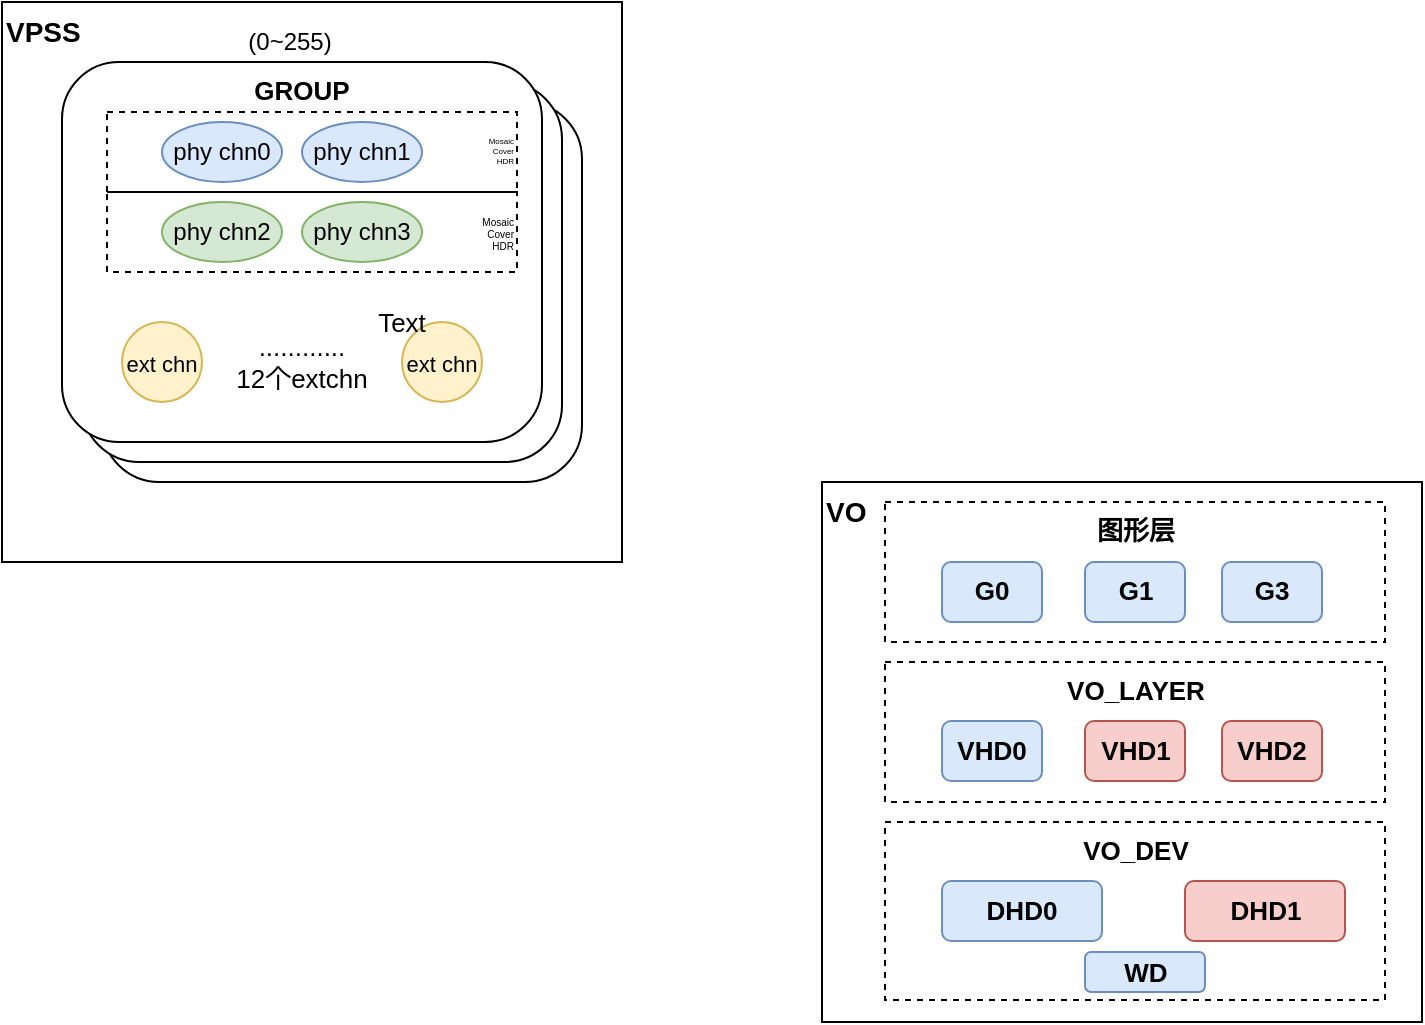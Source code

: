 <mxfile version="13.6.2" type="github">
  <diagram id="9_gmzhCpPDqssE4yvcd8" name="Page-1">
    <mxGraphModel dx="981" dy="526" grid="1" gridSize="10" guides="1" tooltips="1" connect="1" arrows="1" fold="1" page="1" pageScale="1" pageWidth="827" pageHeight="1169" math="0" shadow="0">
      <root>
        <mxCell id="0" />
        <mxCell id="1" parent="0" />
        <mxCell id="-ScfMJ13ZqfuD61gXW52-28" value="VO" style="rounded=0;whiteSpace=wrap;html=1;horizontal=1;verticalAlign=top;align=left;fontStyle=1;fontSize=14;" vertex="1" parent="1">
          <mxGeometry x="700" y="450" width="300" height="270" as="geometry" />
        </mxCell>
        <mxCell id="-ScfMJ13ZqfuD61gXW52-31" value="VO_DEV" style="text;html=1;fillColor=none;align=center;verticalAlign=top;whiteSpace=wrap;rounded=0;dashed=1;fontSize=13;strokeColor=#000000;fontStyle=1" vertex="1" parent="1">
          <mxGeometry x="731.5" y="620" width="250" height="89" as="geometry" />
        </mxCell>
        <mxCell id="-ScfMJ13ZqfuD61gXW52-1" value="VPSS" style="rounded=0;whiteSpace=wrap;html=1;horizontal=1;verticalAlign=top;align=left;fontStyle=1;fontSize=14;" vertex="1" parent="1">
          <mxGeometry x="290" y="210" width="310" height="280" as="geometry" />
        </mxCell>
        <mxCell id="-ScfMJ13ZqfuD61gXW52-24" value="GROUP" style="rounded=1;whiteSpace=wrap;html=1;align=center;verticalAlign=top;fontStyle=1;fontSize=13;" vertex="1" parent="1">
          <mxGeometry x="340" y="260" width="240" height="190" as="geometry" />
        </mxCell>
        <mxCell id="-ScfMJ13ZqfuD61gXW52-22" value="GROUP" style="rounded=1;whiteSpace=wrap;html=1;align=center;verticalAlign=top;fontStyle=1;fontSize=13;" vertex="1" parent="1">
          <mxGeometry x="330" y="250" width="240" height="190" as="geometry" />
        </mxCell>
        <mxCell id="-ScfMJ13ZqfuD61gXW52-4" value="GROUP" style="rounded=1;whiteSpace=wrap;html=1;align=center;verticalAlign=top;fontStyle=1;fontSize=13;" vertex="1" parent="1">
          <mxGeometry x="320" y="240" width="240" height="190" as="geometry" />
        </mxCell>
        <mxCell id="-ScfMJ13ZqfuD61gXW52-5" value="(0~255)" style="text;html=1;strokeColor=none;fillColor=none;align=center;verticalAlign=middle;whiteSpace=wrap;rounded=0;" vertex="1" parent="1">
          <mxGeometry x="414" y="220" width="40" height="20" as="geometry" />
        </mxCell>
        <mxCell id="-ScfMJ13ZqfuD61gXW52-6" value="phy chn0" style="ellipse;whiteSpace=wrap;html=1;align=center;fillColor=#dae8fc;strokeColor=#6c8ebf;" vertex="1" parent="1">
          <mxGeometry x="370" y="270" width="60" height="30" as="geometry" />
        </mxCell>
        <mxCell id="-ScfMJ13ZqfuD61gXW52-16" value="&lt;font style=&quot;font-size: 11px&quot;&gt;ext chn&lt;/font&gt;" style="ellipse;whiteSpace=wrap;html=1;aspect=fixed;fontSize=13;align=center;fillColor=#fff2cc;strokeColor=#d6b656;" vertex="1" parent="1">
          <mxGeometry x="350" y="370" width="40" height="40" as="geometry" />
        </mxCell>
        <mxCell id="-ScfMJ13ZqfuD61gXW52-17" value="phy chn2" style="ellipse;whiteSpace=wrap;html=1;align=center;fillColor=#d5e8d4;strokeColor=#82b366;" vertex="1" parent="1">
          <mxGeometry x="370" y="310" width="60" height="30" as="geometry" />
        </mxCell>
        <mxCell id="-ScfMJ13ZqfuD61gXW52-18" value="phy chn3" style="ellipse;whiteSpace=wrap;html=1;align=center;fillColor=#d5e8d4;strokeColor=#82b366;" vertex="1" parent="1">
          <mxGeometry x="440" y="310" width="60" height="30" as="geometry" />
        </mxCell>
        <mxCell id="-ScfMJ13ZqfuD61gXW52-19" value="phy chn1" style="ellipse;whiteSpace=wrap;html=1;align=center;fillColor=#dae8fc;strokeColor=#6c8ebf;" vertex="1" parent="1">
          <mxGeometry x="440" y="270" width="60" height="30" as="geometry" />
        </mxCell>
        <mxCell id="-ScfMJ13ZqfuD61gXW52-20" value="&lt;font style=&quot;font-size: 11px&quot;&gt;ext chn&lt;/font&gt;" style="ellipse;whiteSpace=wrap;html=1;aspect=fixed;fontSize=13;align=center;fillColor=#fff2cc;strokeColor=#d6b656;" vertex="1" parent="1">
          <mxGeometry x="490" y="370" width="40" height="40" as="geometry" />
        </mxCell>
        <mxCell id="-ScfMJ13ZqfuD61gXW52-21" value="............&lt;br&gt;12个extchn" style="text;html=1;strokeColor=none;fillColor=none;align=center;verticalAlign=middle;whiteSpace=wrap;rounded=0;fontSize=13;" vertex="1" parent="1">
          <mxGeometry x="397" y="380" width="86" height="20" as="geometry" />
        </mxCell>
        <mxCell id="-ScfMJ13ZqfuD61gXW52-25" value="Text" style="text;html=1;strokeColor=none;fillColor=none;align=center;verticalAlign=middle;whiteSpace=wrap;rounded=0;fontSize=13;" vertex="1" parent="1">
          <mxGeometry x="470" y="360" width="40" height="20" as="geometry" />
        </mxCell>
        <mxCell id="-ScfMJ13ZqfuD61gXW52-26" value="Mosaic&lt;br style=&quot;font-size: 4px;&quot;&gt;Cover&lt;br style=&quot;font-size: 4px;&quot;&gt;HDR" style="text;html=1;fillColor=none;align=right;verticalAlign=middle;whiteSpace=wrap;rounded=0;fontSize=4;strokeColor=#000000;dashed=1;" vertex="1" parent="1">
          <mxGeometry x="342.5" y="265" width="205" height="40" as="geometry" />
        </mxCell>
        <mxCell id="-ScfMJ13ZqfuD61gXW52-27" value="Mosaic&lt;br&gt;Cover&lt;br&gt;HDR" style="text;html=1;fillColor=none;align=right;verticalAlign=middle;whiteSpace=wrap;rounded=0;fontSize=5;strokeColor=#000000;dashed=1;" vertex="1" parent="1">
          <mxGeometry x="342.5" y="305" width="205" height="40" as="geometry" />
        </mxCell>
        <mxCell id="-ScfMJ13ZqfuD61gXW52-29" value="DHD0" style="rounded=1;whiteSpace=wrap;html=1;align=center;verticalAlign=top;fontStyle=1;fontSize=13;fillColor=#dae8fc;strokeColor=#6c8ebf;" vertex="1" parent="1">
          <mxGeometry x="760" y="649.5" width="80" height="30" as="geometry" />
        </mxCell>
        <mxCell id="-ScfMJ13ZqfuD61gXW52-30" value="DHD1" style="rounded=1;whiteSpace=wrap;html=1;align=center;verticalAlign=top;fontStyle=1;fontSize=13;fillColor=#f8cecc;strokeColor=#b85450;" vertex="1" parent="1">
          <mxGeometry x="881.5" y="649.5" width="80" height="30" as="geometry" />
        </mxCell>
        <mxCell id="-ScfMJ13ZqfuD61gXW52-32" value="VO_LAYER" style="text;html=1;fillColor=none;align=center;verticalAlign=top;whiteSpace=wrap;rounded=0;dashed=1;fontSize=13;strokeColor=#000000;fontStyle=1" vertex="1" parent="1">
          <mxGeometry x="731.5" y="540" width="250" height="70" as="geometry" />
        </mxCell>
        <mxCell id="-ScfMJ13ZqfuD61gXW52-33" value="VHD0" style="rounded=1;whiteSpace=wrap;html=1;align=center;verticalAlign=top;fontStyle=1;fontSize=13;fillColor=#dae8fc;strokeColor=#6c8ebf;" vertex="1" parent="1">
          <mxGeometry x="760" y="569.5" width="50" height="30" as="geometry" />
        </mxCell>
        <mxCell id="-ScfMJ13ZqfuD61gXW52-34" value="VHD1" style="rounded=1;whiteSpace=wrap;html=1;align=center;verticalAlign=top;fontStyle=1;fontSize=13;fillColor=#f8cecc;strokeColor=#b85450;" vertex="1" parent="1">
          <mxGeometry x="831.5" y="569.5" width="50" height="30" as="geometry" />
        </mxCell>
        <mxCell id="-ScfMJ13ZqfuD61gXW52-35" value="VHD2" style="rounded=1;whiteSpace=wrap;html=1;align=center;verticalAlign=top;fontStyle=1;fontSize=13;fillColor=#f8cecc;strokeColor=#b85450;" vertex="1" parent="1">
          <mxGeometry x="900" y="569.5" width="50" height="30" as="geometry" />
        </mxCell>
        <mxCell id="-ScfMJ13ZqfuD61gXW52-36" value="WD" style="rounded=1;whiteSpace=wrap;html=1;align=center;verticalAlign=middle;fontStyle=1;fontSize=13;fillColor=#dae8fc;strokeColor=#6c8ebf;horizontal=1;" vertex="1" parent="1">
          <mxGeometry x="831.5" y="685" width="60" height="20" as="geometry" />
        </mxCell>
        <mxCell id="-ScfMJ13ZqfuD61gXW52-37" value="图形层" style="text;html=1;fillColor=none;align=center;verticalAlign=top;whiteSpace=wrap;rounded=0;dashed=1;fontSize=13;strokeColor=#000000;fontStyle=1" vertex="1" parent="1">
          <mxGeometry x="731.5" y="460" width="250" height="70" as="geometry" />
        </mxCell>
        <mxCell id="-ScfMJ13ZqfuD61gXW52-38" value="G0" style="rounded=1;whiteSpace=wrap;html=1;align=center;verticalAlign=top;fontStyle=1;fontSize=13;fillColor=#dae8fc;strokeColor=#6c8ebf;" vertex="1" parent="1">
          <mxGeometry x="760" y="490" width="50" height="30" as="geometry" />
        </mxCell>
        <mxCell id="-ScfMJ13ZqfuD61gXW52-39" value="G1" style="rounded=1;whiteSpace=wrap;html=1;align=center;verticalAlign=top;fontStyle=1;fontSize=13;fillColor=#dae8fc;strokeColor=#6c8ebf;" vertex="1" parent="1">
          <mxGeometry x="831.5" y="490" width="50" height="30" as="geometry" />
        </mxCell>
        <mxCell id="-ScfMJ13ZqfuD61gXW52-40" value="G3" style="rounded=1;whiteSpace=wrap;html=1;align=center;verticalAlign=top;fontStyle=1;fontSize=13;fillColor=#dae8fc;strokeColor=#6c8ebf;" vertex="1" parent="1">
          <mxGeometry x="900" y="490" width="50" height="30" as="geometry" />
        </mxCell>
      </root>
    </mxGraphModel>
  </diagram>
</mxfile>
